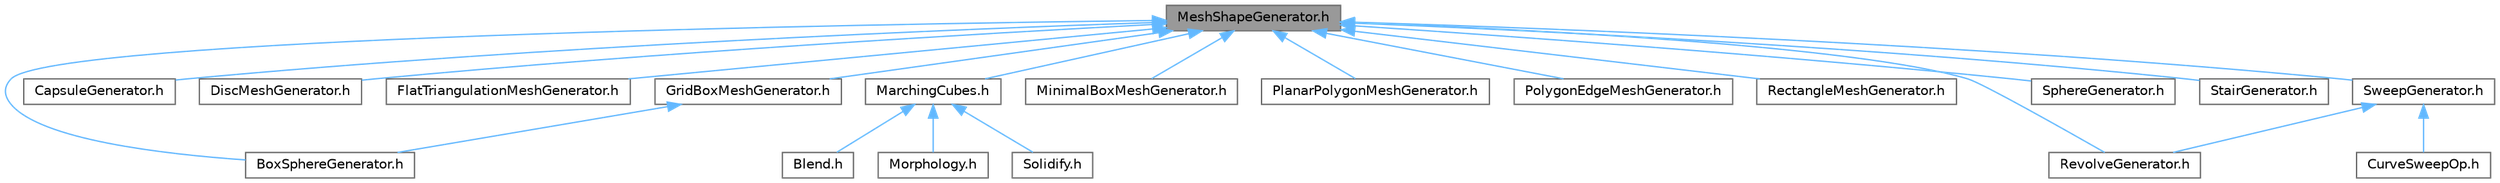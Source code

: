 digraph "MeshShapeGenerator.h"
{
 // INTERACTIVE_SVG=YES
 // LATEX_PDF_SIZE
  bgcolor="transparent";
  edge [fontname=Helvetica,fontsize=10,labelfontname=Helvetica,labelfontsize=10];
  node [fontname=Helvetica,fontsize=10,shape=box,height=0.2,width=0.4];
  Node1 [id="Node000001",label="MeshShapeGenerator.h",height=0.2,width=0.4,color="gray40", fillcolor="grey60", style="filled", fontcolor="black",tooltip=" "];
  Node1 -> Node2 [id="edge1_Node000001_Node000002",dir="back",color="steelblue1",style="solid",tooltip=" "];
  Node2 [id="Node000002",label="BoxSphereGenerator.h",height=0.2,width=0.4,color="grey40", fillcolor="white", style="filled",URL="$de/d74/BoxSphereGenerator_8h.html",tooltip=" "];
  Node1 -> Node3 [id="edge2_Node000001_Node000003",dir="back",color="steelblue1",style="solid",tooltip=" "];
  Node3 [id="Node000003",label="CapsuleGenerator.h",height=0.2,width=0.4,color="grey40", fillcolor="white", style="filled",URL="$d5/dca/CapsuleGenerator_8h.html",tooltip=" "];
  Node1 -> Node4 [id="edge3_Node000001_Node000004",dir="back",color="steelblue1",style="solid",tooltip=" "];
  Node4 [id="Node000004",label="DiscMeshGenerator.h",height=0.2,width=0.4,color="grey40", fillcolor="white", style="filled",URL="$d0/dbc/DiscMeshGenerator_8h.html",tooltip=" "];
  Node1 -> Node5 [id="edge4_Node000001_Node000005",dir="back",color="steelblue1",style="solid",tooltip=" "];
  Node5 [id="Node000005",label="FlatTriangulationMeshGenerator.h",height=0.2,width=0.4,color="grey40", fillcolor="white", style="filled",URL="$d7/d24/FlatTriangulationMeshGenerator_8h.html",tooltip=" "];
  Node1 -> Node6 [id="edge5_Node000001_Node000006",dir="back",color="steelblue1",style="solid",tooltip=" "];
  Node6 [id="Node000006",label="GridBoxMeshGenerator.h",height=0.2,width=0.4,color="grey40", fillcolor="white", style="filled",URL="$df/df3/GridBoxMeshGenerator_8h.html",tooltip=" "];
  Node6 -> Node2 [id="edge6_Node000006_Node000002",dir="back",color="steelblue1",style="solid",tooltip=" "];
  Node1 -> Node7 [id="edge7_Node000001_Node000007",dir="back",color="steelblue1",style="solid",tooltip=" "];
  Node7 [id="Node000007",label="MarchingCubes.h",height=0.2,width=0.4,color="grey40", fillcolor="white", style="filled",URL="$d8/d16/MarchingCubes_8h.html",tooltip=" "];
  Node7 -> Node8 [id="edge8_Node000007_Node000008",dir="back",color="steelblue1",style="solid",tooltip=" "];
  Node8 [id="Node000008",label="Blend.h",height=0.2,width=0.4,color="grey40", fillcolor="white", style="filled",URL="$d4/d80/Blend_8h.html",tooltip=" "];
  Node7 -> Node9 [id="edge9_Node000007_Node000009",dir="back",color="steelblue1",style="solid",tooltip=" "];
  Node9 [id="Node000009",label="Morphology.h",height=0.2,width=0.4,color="grey40", fillcolor="white", style="filled",URL="$d7/d60/Morphology_8h.html",tooltip=" "];
  Node7 -> Node10 [id="edge10_Node000007_Node000010",dir="back",color="steelblue1",style="solid",tooltip=" "];
  Node10 [id="Node000010",label="Solidify.h",height=0.2,width=0.4,color="grey40", fillcolor="white", style="filled",URL="$d0/ded/Solidify_8h.html",tooltip=" "];
  Node1 -> Node11 [id="edge11_Node000001_Node000011",dir="back",color="steelblue1",style="solid",tooltip=" "];
  Node11 [id="Node000011",label="MinimalBoxMeshGenerator.h",height=0.2,width=0.4,color="grey40", fillcolor="white", style="filled",URL="$d9/d4b/MinimalBoxMeshGenerator_8h.html",tooltip=" "];
  Node1 -> Node12 [id="edge12_Node000001_Node000012",dir="back",color="steelblue1",style="solid",tooltip=" "];
  Node12 [id="Node000012",label="PlanarPolygonMeshGenerator.h",height=0.2,width=0.4,color="grey40", fillcolor="white", style="filled",URL="$d4/db4/PlanarPolygonMeshGenerator_8h.html",tooltip=" "];
  Node1 -> Node13 [id="edge13_Node000001_Node000013",dir="back",color="steelblue1",style="solid",tooltip=" "];
  Node13 [id="Node000013",label="PolygonEdgeMeshGenerator.h",height=0.2,width=0.4,color="grey40", fillcolor="white", style="filled",URL="$d8/d61/PolygonEdgeMeshGenerator_8h.html",tooltip=" "];
  Node1 -> Node14 [id="edge14_Node000001_Node000014",dir="back",color="steelblue1",style="solid",tooltip=" "];
  Node14 [id="Node000014",label="RectangleMeshGenerator.h",height=0.2,width=0.4,color="grey40", fillcolor="white", style="filled",URL="$da/d48/RectangleMeshGenerator_8h.html",tooltip=" "];
  Node1 -> Node15 [id="edge15_Node000001_Node000015",dir="back",color="steelblue1",style="solid",tooltip=" "];
  Node15 [id="Node000015",label="RevolveGenerator.h",height=0.2,width=0.4,color="grey40", fillcolor="white", style="filled",URL="$dd/d0a/RevolveGenerator_8h.html",tooltip=" "];
  Node1 -> Node16 [id="edge16_Node000001_Node000016",dir="back",color="steelblue1",style="solid",tooltip=" "];
  Node16 [id="Node000016",label="SphereGenerator.h",height=0.2,width=0.4,color="grey40", fillcolor="white", style="filled",URL="$de/d66/SphereGenerator_8h.html",tooltip=" "];
  Node1 -> Node17 [id="edge17_Node000001_Node000017",dir="back",color="steelblue1",style="solid",tooltip=" "];
  Node17 [id="Node000017",label="StairGenerator.h",height=0.2,width=0.4,color="grey40", fillcolor="white", style="filled",URL="$d7/d3d/StairGenerator_8h.html",tooltip=" "];
  Node1 -> Node18 [id="edge18_Node000001_Node000018",dir="back",color="steelblue1",style="solid",tooltip=" "];
  Node18 [id="Node000018",label="SweepGenerator.h",height=0.2,width=0.4,color="grey40", fillcolor="white", style="filled",URL="$df/dab/SweepGenerator_8h.html",tooltip=" "];
  Node18 -> Node19 [id="edge19_Node000018_Node000019",dir="back",color="steelblue1",style="solid",tooltip=" "];
  Node19 [id="Node000019",label="CurveSweepOp.h",height=0.2,width=0.4,color="grey40", fillcolor="white", style="filled",URL="$da/d58/CurveSweepOp_8h.html",tooltip=" "];
  Node18 -> Node15 [id="edge20_Node000018_Node000015",dir="back",color="steelblue1",style="solid",tooltip=" "];
}
